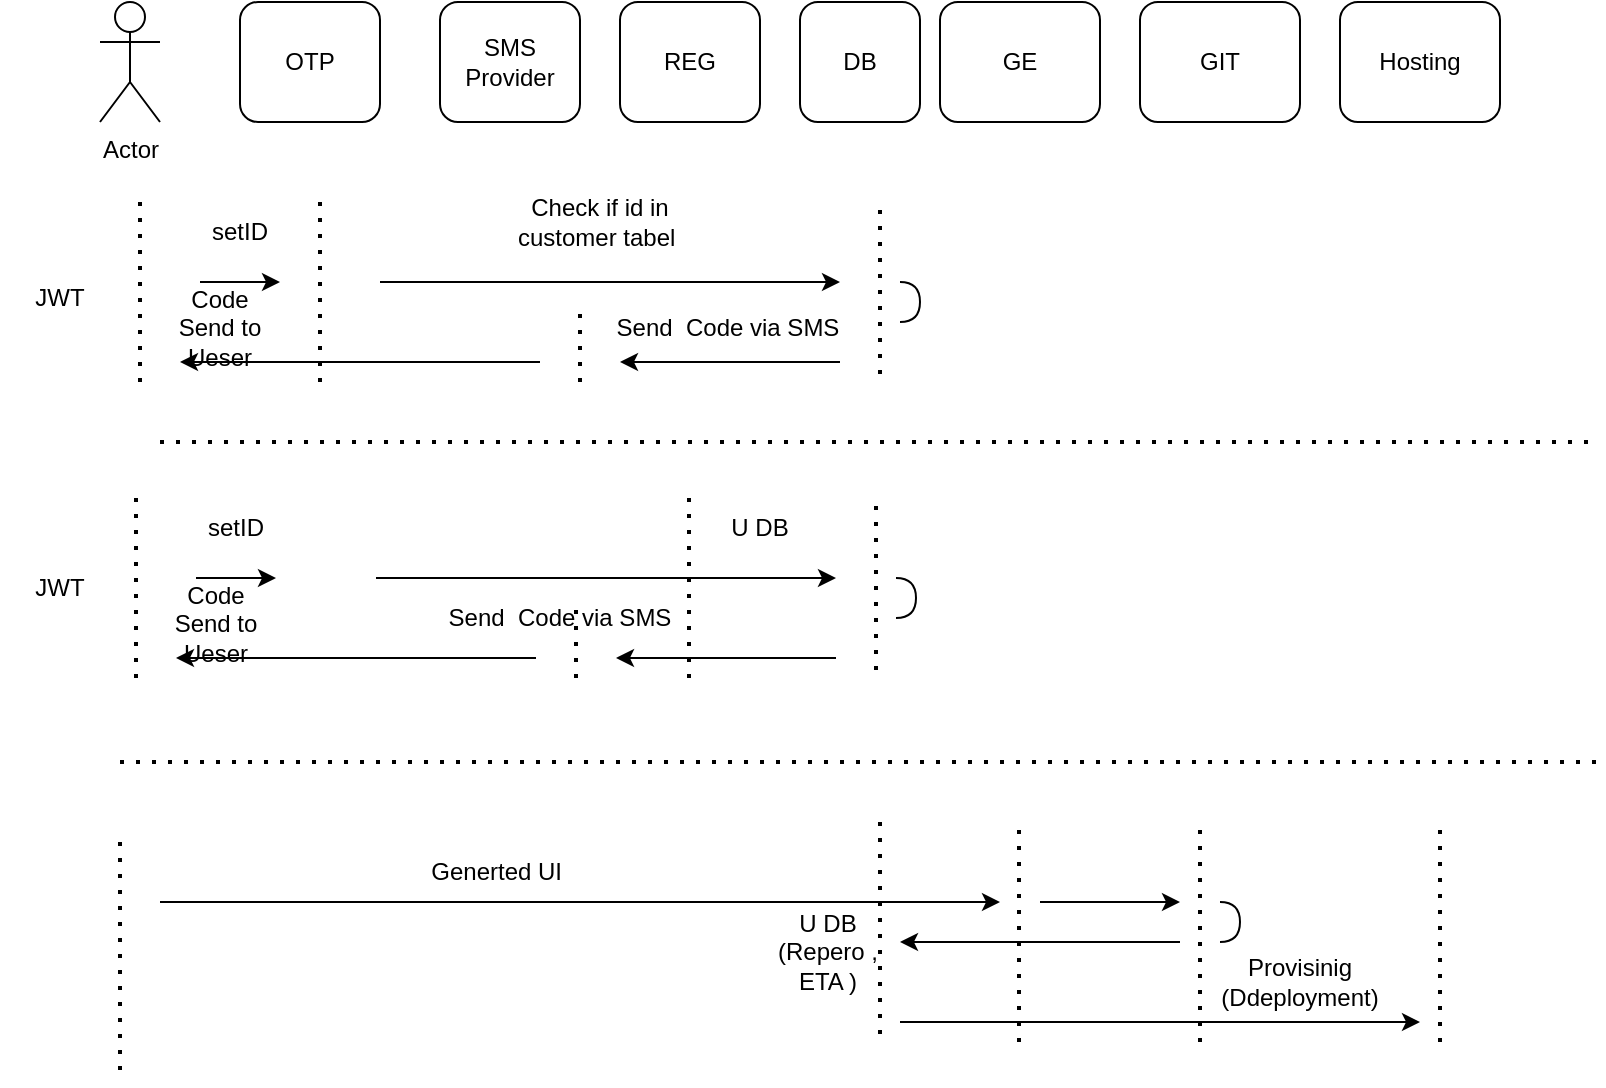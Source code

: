 <mxfile version="26.3.0">
  <diagram name="‫עמוד-1‬" id="-Mm3sBN-s7cBcJOc6oOY">
    <mxGraphModel dx="1426" dy="743" grid="1" gridSize="10" guides="1" tooltips="1" connect="1" arrows="1" fold="1" page="1" pageScale="1" pageWidth="827" pageHeight="1169" math="0" shadow="0">
      <root>
        <mxCell id="0" />
        <mxCell id="1" parent="0" />
        <mxCell id="2Lc5Fn0uC0BLHXgjS_Gs-1" value="Actor" style="shape=umlActor;verticalLabelPosition=bottom;verticalAlign=top;html=1;outlineConnect=0;" vertex="1" parent="1">
          <mxGeometry x="50" y="80" width="30" height="60" as="geometry" />
        </mxCell>
        <mxCell id="2Lc5Fn0uC0BLHXgjS_Gs-2" value="OTP" style="rounded=1;whiteSpace=wrap;html=1;" vertex="1" parent="1">
          <mxGeometry x="120" y="80" width="70" height="60" as="geometry" />
        </mxCell>
        <mxCell id="2Lc5Fn0uC0BLHXgjS_Gs-3" value="REG" style="rounded=1;whiteSpace=wrap;html=1;" vertex="1" parent="1">
          <mxGeometry x="310" y="80" width="70" height="60" as="geometry" />
        </mxCell>
        <mxCell id="2Lc5Fn0uC0BLHXgjS_Gs-4" value="GE" style="rounded=1;whiteSpace=wrap;html=1;" vertex="1" parent="1">
          <mxGeometry x="470" y="80" width="80" height="60" as="geometry" />
        </mxCell>
        <mxCell id="2Lc5Fn0uC0BLHXgjS_Gs-5" value="GIT" style="rounded=1;whiteSpace=wrap;html=1;" vertex="1" parent="1">
          <mxGeometry x="570" y="80" width="80" height="60" as="geometry" />
        </mxCell>
        <mxCell id="2Lc5Fn0uC0BLHXgjS_Gs-6" value="Hosting" style="rounded=1;whiteSpace=wrap;html=1;" vertex="1" parent="1">
          <mxGeometry x="670" y="80" width="80" height="60" as="geometry" />
        </mxCell>
        <mxCell id="2Lc5Fn0uC0BLHXgjS_Gs-7" value="SMS Provider" style="rounded=1;whiteSpace=wrap;html=1;" vertex="1" parent="1">
          <mxGeometry x="220" y="80" width="70" height="60" as="geometry" />
        </mxCell>
        <mxCell id="2Lc5Fn0uC0BLHXgjS_Gs-8" value="DB" style="rounded=1;whiteSpace=wrap;html=1;" vertex="1" parent="1">
          <mxGeometry x="400" y="80" width="60" height="60" as="geometry" />
        </mxCell>
        <mxCell id="2Lc5Fn0uC0BLHXgjS_Gs-9" value="" style="endArrow=none;dashed=1;html=1;dashPattern=1 3;strokeWidth=2;rounded=0;" edge="1" parent="1">
          <mxGeometry width="50" height="50" relative="1" as="geometry">
            <mxPoint x="70" y="270" as="sourcePoint" />
            <mxPoint x="70" y="180" as="targetPoint" />
          </mxGeometry>
        </mxCell>
        <mxCell id="2Lc5Fn0uC0BLHXgjS_Gs-10" value="" style="endArrow=none;dashed=1;html=1;dashPattern=1 3;strokeWidth=2;rounded=0;" edge="1" parent="1">
          <mxGeometry width="50" height="50" relative="1" as="geometry">
            <mxPoint x="160" y="270" as="sourcePoint" />
            <mxPoint x="160" y="180" as="targetPoint" />
          </mxGeometry>
        </mxCell>
        <mxCell id="2Lc5Fn0uC0BLHXgjS_Gs-11" value="" style="endArrow=classic;html=1;rounded=0;" edge="1" parent="1">
          <mxGeometry width="50" height="50" relative="1" as="geometry">
            <mxPoint x="100" y="220" as="sourcePoint" />
            <mxPoint x="140" y="220" as="targetPoint" />
          </mxGeometry>
        </mxCell>
        <mxCell id="2Lc5Fn0uC0BLHXgjS_Gs-12" value="setID" style="text;html=1;align=center;verticalAlign=middle;whiteSpace=wrap;rounded=0;" vertex="1" parent="1">
          <mxGeometry x="90" y="180" width="60" height="30" as="geometry" />
        </mxCell>
        <mxCell id="2Lc5Fn0uC0BLHXgjS_Gs-15" value="" style="endArrow=classic;html=1;rounded=0;" edge="1" parent="1">
          <mxGeometry width="50" height="50" relative="1" as="geometry">
            <mxPoint x="190" y="220" as="sourcePoint" />
            <mxPoint x="420" y="220" as="targetPoint" />
          </mxGeometry>
        </mxCell>
        <mxCell id="2Lc5Fn0uC0BLHXgjS_Gs-16" value="" style="endArrow=none;dashed=1;html=1;dashPattern=1 3;strokeWidth=2;rounded=0;" edge="1" parent="1">
          <mxGeometry width="50" height="50" relative="1" as="geometry">
            <mxPoint x="440" y="266" as="sourcePoint" />
            <mxPoint x="440" y="180" as="targetPoint" />
          </mxGeometry>
        </mxCell>
        <mxCell id="2Lc5Fn0uC0BLHXgjS_Gs-19" value="Check if id in customer tabel&amp;nbsp;" style="text;html=1;align=center;verticalAlign=middle;whiteSpace=wrap;rounded=0;" vertex="1" parent="1">
          <mxGeometry x="240" y="160" width="120" height="60" as="geometry" />
        </mxCell>
        <mxCell id="2Lc5Fn0uC0BLHXgjS_Gs-21" value="" style="shape=requiredInterface;html=1;verticalLabelPosition=bottom;sketch=0;strokeColor=none;" vertex="1" parent="1">
          <mxGeometry x="460" y="220" width="10" height="20" as="geometry" />
        </mxCell>
        <mxCell id="2Lc5Fn0uC0BLHXgjS_Gs-22" value="" style="shape=requiredInterface;html=1;verticalLabelPosition=bottom;sketch=0;" vertex="1" parent="1">
          <mxGeometry x="450" y="220" width="10" height="20" as="geometry" />
        </mxCell>
        <mxCell id="2Lc5Fn0uC0BLHXgjS_Gs-23" value="" style="endArrow=classic;html=1;rounded=0;" edge="1" parent="1">
          <mxGeometry width="50" height="50" relative="1" as="geometry">
            <mxPoint x="420" y="260" as="sourcePoint" />
            <mxPoint x="310" y="260" as="targetPoint" />
          </mxGeometry>
        </mxCell>
        <mxCell id="2Lc5Fn0uC0BLHXgjS_Gs-24" value="" style="endArrow=none;dashed=1;html=1;dashPattern=1 3;strokeWidth=2;rounded=0;" edge="1" parent="1">
          <mxGeometry width="50" height="50" relative="1" as="geometry">
            <mxPoint x="290" y="270" as="sourcePoint" />
            <mxPoint x="290" y="230" as="targetPoint" />
          </mxGeometry>
        </mxCell>
        <mxCell id="2Lc5Fn0uC0BLHXgjS_Gs-26" value="Send&amp;nbsp; Code via SMS" style="text;html=1;align=center;verticalAlign=middle;whiteSpace=wrap;rounded=0;" vertex="1" parent="1">
          <mxGeometry x="304" y="213" width="120" height="60" as="geometry" />
        </mxCell>
        <mxCell id="2Lc5Fn0uC0BLHXgjS_Gs-28" value="" style="endArrow=classic;html=1;rounded=0;" edge="1" parent="1">
          <mxGeometry width="50" height="50" relative="1" as="geometry">
            <mxPoint x="270" y="260" as="sourcePoint" />
            <mxPoint x="90" y="260" as="targetPoint" />
          </mxGeometry>
        </mxCell>
        <mxCell id="2Lc5Fn0uC0BLHXgjS_Gs-29" value="Code Send to Ueser" style="text;html=1;align=center;verticalAlign=middle;whiteSpace=wrap;rounded=0;" vertex="1" parent="1">
          <mxGeometry x="80" y="228" width="60" height="30" as="geometry" />
        </mxCell>
        <mxCell id="2Lc5Fn0uC0BLHXgjS_Gs-30" value="" style="endArrow=none;dashed=1;html=1;dashPattern=1 3;strokeWidth=2;rounded=0;" edge="1" parent="1">
          <mxGeometry width="50" height="50" relative="1" as="geometry">
            <mxPoint x="80" y="300" as="sourcePoint" />
            <mxPoint x="800" y="300" as="targetPoint" />
          </mxGeometry>
        </mxCell>
        <mxCell id="2Lc5Fn0uC0BLHXgjS_Gs-40" value="" style="endArrow=none;dashed=1;html=1;dashPattern=1 3;strokeWidth=2;rounded=0;" edge="1" parent="1">
          <mxGeometry width="50" height="50" relative="1" as="geometry">
            <mxPoint x="68" y="418" as="sourcePoint" />
            <mxPoint x="68" y="328" as="targetPoint" />
          </mxGeometry>
        </mxCell>
        <mxCell id="2Lc5Fn0uC0BLHXgjS_Gs-41" value="" style="endArrow=none;dashed=1;html=1;dashPattern=1 3;strokeWidth=2;rounded=0;" edge="1" parent="1">
          <mxGeometry width="50" height="50" relative="1" as="geometry">
            <mxPoint x="344.5" y="418" as="sourcePoint" />
            <mxPoint x="344.5" y="328" as="targetPoint" />
          </mxGeometry>
        </mxCell>
        <mxCell id="2Lc5Fn0uC0BLHXgjS_Gs-42" value="" style="endArrow=classic;html=1;rounded=0;" edge="1" parent="1">
          <mxGeometry width="50" height="50" relative="1" as="geometry">
            <mxPoint x="98" y="368" as="sourcePoint" />
            <mxPoint x="138" y="368" as="targetPoint" />
          </mxGeometry>
        </mxCell>
        <mxCell id="2Lc5Fn0uC0BLHXgjS_Gs-43" value="setID" style="text;html=1;align=center;verticalAlign=middle;whiteSpace=wrap;rounded=0;" vertex="1" parent="1">
          <mxGeometry x="88" y="328" width="60" height="30" as="geometry" />
        </mxCell>
        <mxCell id="2Lc5Fn0uC0BLHXgjS_Gs-44" value="" style="endArrow=classic;html=1;rounded=0;" edge="1" parent="1">
          <mxGeometry width="50" height="50" relative="1" as="geometry">
            <mxPoint x="188" y="368" as="sourcePoint" />
            <mxPoint x="418" y="368" as="targetPoint" />
          </mxGeometry>
        </mxCell>
        <mxCell id="2Lc5Fn0uC0BLHXgjS_Gs-45" value="" style="endArrow=none;dashed=1;html=1;dashPattern=1 3;strokeWidth=2;rounded=0;" edge="1" parent="1">
          <mxGeometry width="50" height="50" relative="1" as="geometry">
            <mxPoint x="438" y="414" as="sourcePoint" />
            <mxPoint x="438" y="328" as="targetPoint" />
          </mxGeometry>
        </mxCell>
        <mxCell id="2Lc5Fn0uC0BLHXgjS_Gs-46" value="" style="shape=requiredInterface;html=1;verticalLabelPosition=bottom;sketch=0;" vertex="1" parent="1">
          <mxGeometry x="448" y="368" width="10" height="20" as="geometry" />
        </mxCell>
        <mxCell id="2Lc5Fn0uC0BLHXgjS_Gs-47" value="" style="endArrow=classic;html=1;rounded=0;" edge="1" parent="1">
          <mxGeometry width="50" height="50" relative="1" as="geometry">
            <mxPoint x="418" y="408" as="sourcePoint" />
            <mxPoint x="308" y="408" as="targetPoint" />
          </mxGeometry>
        </mxCell>
        <mxCell id="2Lc5Fn0uC0BLHXgjS_Gs-48" value="" style="endArrow=none;dashed=1;html=1;dashPattern=1 3;strokeWidth=2;rounded=0;" edge="1" parent="1">
          <mxGeometry width="50" height="50" relative="1" as="geometry">
            <mxPoint x="288" y="418" as="sourcePoint" />
            <mxPoint x="288" y="378" as="targetPoint" />
          </mxGeometry>
        </mxCell>
        <mxCell id="2Lc5Fn0uC0BLHXgjS_Gs-49" value="Send&amp;nbsp; Code via SMS" style="text;html=1;align=center;verticalAlign=middle;whiteSpace=wrap;rounded=0;" vertex="1" parent="1">
          <mxGeometry x="220" y="358" width="120" height="60" as="geometry" />
        </mxCell>
        <mxCell id="2Lc5Fn0uC0BLHXgjS_Gs-50" value="" style="endArrow=classic;html=1;rounded=0;" edge="1" parent="1">
          <mxGeometry width="50" height="50" relative="1" as="geometry">
            <mxPoint x="268" y="408" as="sourcePoint" />
            <mxPoint x="88" y="408" as="targetPoint" />
          </mxGeometry>
        </mxCell>
        <mxCell id="2Lc5Fn0uC0BLHXgjS_Gs-51" value="Code Send to Ueser" style="text;html=1;align=center;verticalAlign=middle;whiteSpace=wrap;rounded=0;" vertex="1" parent="1">
          <mxGeometry x="78" y="376" width="60" height="30" as="geometry" />
        </mxCell>
        <mxCell id="2Lc5Fn0uC0BLHXgjS_Gs-52" value="U DB" style="text;html=1;align=center;verticalAlign=middle;whiteSpace=wrap;rounded=0;" vertex="1" parent="1">
          <mxGeometry x="350" y="328" width="60" height="30" as="geometry" />
        </mxCell>
        <mxCell id="2Lc5Fn0uC0BLHXgjS_Gs-53" value="JWT" style="text;html=1;align=center;verticalAlign=middle;whiteSpace=wrap;rounded=0;" vertex="1" parent="1">
          <mxGeometry y="358" width="60" height="30" as="geometry" />
        </mxCell>
        <mxCell id="2Lc5Fn0uC0BLHXgjS_Gs-54" value="JWT" style="text;html=1;align=center;verticalAlign=middle;whiteSpace=wrap;rounded=0;" vertex="1" parent="1">
          <mxGeometry y="213" width="60" height="30" as="geometry" />
        </mxCell>
        <mxCell id="2Lc5Fn0uC0BLHXgjS_Gs-55" value="" style="endArrow=none;dashed=1;html=1;dashPattern=1 3;strokeWidth=2;rounded=0;" edge="1" parent="1">
          <mxGeometry width="50" height="50" relative="1" as="geometry">
            <mxPoint x="60" y="460" as="sourcePoint" />
            <mxPoint x="800" y="460" as="targetPoint" />
          </mxGeometry>
        </mxCell>
        <mxCell id="2Lc5Fn0uC0BLHXgjS_Gs-56" value="" style="endArrow=none;dashed=1;html=1;dashPattern=1 3;strokeWidth=2;rounded=0;" edge="1" parent="1">
          <mxGeometry width="50" height="50" relative="1" as="geometry">
            <mxPoint x="60" y="500" as="sourcePoint" />
            <mxPoint x="60" y="620" as="targetPoint" />
          </mxGeometry>
        </mxCell>
        <mxCell id="2Lc5Fn0uC0BLHXgjS_Gs-57" value="" style="endArrow=none;dashed=1;html=1;dashPattern=1 3;strokeWidth=2;rounded=0;" edge="1" parent="1">
          <mxGeometry width="50" height="50" relative="1" as="geometry">
            <mxPoint x="509.5" y="600" as="sourcePoint" />
            <mxPoint x="509.5" y="490" as="targetPoint" />
          </mxGeometry>
        </mxCell>
        <mxCell id="2Lc5Fn0uC0BLHXgjS_Gs-59" value="" style="endArrow=classic;html=1;rounded=0;" edge="1" parent="1">
          <mxGeometry width="50" height="50" relative="1" as="geometry">
            <mxPoint x="80" y="530" as="sourcePoint" />
            <mxPoint x="500" y="530" as="targetPoint" />
          </mxGeometry>
        </mxCell>
        <mxCell id="2Lc5Fn0uC0BLHXgjS_Gs-61" value="Generted UI&amp;nbsp;" style="text;html=1;align=center;verticalAlign=middle;whiteSpace=wrap;rounded=0;" vertex="1" parent="1">
          <mxGeometry x="200" y="500" width="100" height="30" as="geometry" />
        </mxCell>
        <mxCell id="2Lc5Fn0uC0BLHXgjS_Gs-66" value="" style="endArrow=none;dashed=1;html=1;dashPattern=1 3;strokeWidth=2;rounded=0;" edge="1" parent="1">
          <mxGeometry width="50" height="50" relative="1" as="geometry">
            <mxPoint x="430" y="540" as="sourcePoint" />
            <mxPoint x="430" y="540" as="targetPoint" />
          </mxGeometry>
        </mxCell>
        <mxCell id="2Lc5Fn0uC0BLHXgjS_Gs-67" value="" style="endArrow=none;dashed=1;html=1;dashPattern=1 3;strokeWidth=2;rounded=0;" edge="1" parent="1">
          <mxGeometry width="50" height="50" relative="1" as="geometry">
            <mxPoint x="440" y="490" as="sourcePoint" />
            <mxPoint x="440" y="600" as="targetPoint" />
          </mxGeometry>
        </mxCell>
        <mxCell id="2Lc5Fn0uC0BLHXgjS_Gs-70" value="" style="endArrow=none;dashed=1;html=1;dashPattern=1 3;strokeWidth=2;rounded=0;" edge="1" parent="1">
          <mxGeometry width="50" height="50" relative="1" as="geometry">
            <mxPoint x="600" y="600" as="sourcePoint" />
            <mxPoint x="600" y="490" as="targetPoint" />
          </mxGeometry>
        </mxCell>
        <mxCell id="2Lc5Fn0uC0BLHXgjS_Gs-71" value="" style="endArrow=classic;html=1;rounded=0;" edge="1" parent="1">
          <mxGeometry width="50" height="50" relative="1" as="geometry">
            <mxPoint x="520" y="530" as="sourcePoint" />
            <mxPoint x="590" y="530" as="targetPoint" />
          </mxGeometry>
        </mxCell>
        <mxCell id="2Lc5Fn0uC0BLHXgjS_Gs-73" value="" style="shape=requiredInterface;html=1;verticalLabelPosition=bottom;sketch=0;" vertex="1" parent="1">
          <mxGeometry x="610" y="530" width="10" height="20" as="geometry" />
        </mxCell>
        <mxCell id="2Lc5Fn0uC0BLHXgjS_Gs-74" value="" style="endArrow=classic;html=1;rounded=0;" edge="1" parent="1">
          <mxGeometry width="50" height="50" relative="1" as="geometry">
            <mxPoint x="590" y="550" as="sourcePoint" />
            <mxPoint x="450" y="550" as="targetPoint" />
          </mxGeometry>
        </mxCell>
        <mxCell id="2Lc5Fn0uC0BLHXgjS_Gs-75" value="U DB (Repero , ETA )" style="text;html=1;align=center;verticalAlign=middle;whiteSpace=wrap;rounded=0;" vertex="1" parent="1">
          <mxGeometry x="384" y="540" width="60" height="30" as="geometry" />
        </mxCell>
        <mxCell id="2Lc5Fn0uC0BLHXgjS_Gs-76" value="" style="endArrow=classic;html=1;rounded=0;" edge="1" parent="1">
          <mxGeometry width="50" height="50" relative="1" as="geometry">
            <mxPoint x="450" y="590" as="sourcePoint" />
            <mxPoint x="710" y="590" as="targetPoint" />
          </mxGeometry>
        </mxCell>
        <mxCell id="2Lc5Fn0uC0BLHXgjS_Gs-77" value="" style="endArrow=none;dashed=1;html=1;dashPattern=1 3;strokeWidth=2;rounded=0;" edge="1" parent="1">
          <mxGeometry width="50" height="50" relative="1" as="geometry">
            <mxPoint x="720" y="600" as="sourcePoint" />
            <mxPoint x="720" y="490" as="targetPoint" />
          </mxGeometry>
        </mxCell>
        <mxCell id="2Lc5Fn0uC0BLHXgjS_Gs-78" value="Provisinig (Ddeployment)" style="text;html=1;align=center;verticalAlign=middle;whiteSpace=wrap;rounded=0;" vertex="1" parent="1">
          <mxGeometry x="610" y="555" width="80" height="30" as="geometry" />
        </mxCell>
      </root>
    </mxGraphModel>
  </diagram>
</mxfile>
